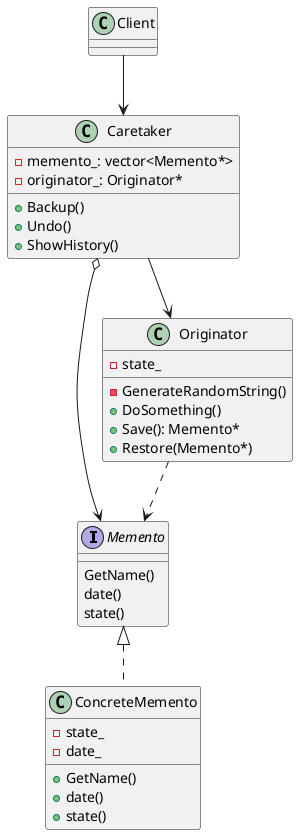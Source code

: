 @startuml


Memento <|.. ConcreteMemento
interface Memento{
    GetName()
    date()
    state()
}

class ConcreteMemento{
    - state_
    - date_
    + GetName()
    + date()
    + state()
}

class Originator{
    - state_
    - GenerateRandomString()
    + DoSomething()
    + Save(): Memento*
    + Restore(Memento*)
}

class Caretaker {
    - memento_: vector<Memento*>
    - originator_: Originator*
    + Backup()
    + Undo()
    + ShowHistory()
}
Caretaker o--> Memento
Caretaker --> Originator
Originator ..> Memento
Client --> Caretaker

@enduml